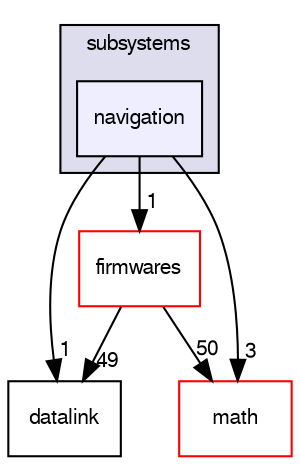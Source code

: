 digraph "sw/airborne/subsystems/navigation" {
  compound=true
  node [ fontsize="10", fontname="FreeSans"];
  edge [ labelfontsize="10", labelfontname="FreeSans"];
  subgraph clusterdir_12d6ec7aac5a4a9b8cee17e35022d7c7 {
    graph [ bgcolor="#ddddee", pencolor="black", label="subsystems" fontname="FreeSans", fontsize="10", URL="dir_12d6ec7aac5a4a9b8cee17e35022d7c7.html"]
  dir_8a28edc49a666abb23d4888eaf71220c [shape=box, label="navigation", style="filled", fillcolor="#eeeeff", pencolor="black", URL="dir_8a28edc49a666abb23d4888eaf71220c.html"];
  }
  dir_6567a5a7be991f15b7628b3b0eb084bd [shape=box label="datalink" URL="dir_6567a5a7be991f15b7628b3b0eb084bd.html"];
  dir_e7d2494544042a787a6ee70a779a5e07 [shape=box label="firmwares" fillcolor="white" style="filled" color="red" URL="dir_e7d2494544042a787a6ee70a779a5e07.html"];
  dir_29343b6f5fcd4b75a5dfbb985ff56864 [shape=box label="math" fillcolor="white" style="filled" color="red" URL="dir_29343b6f5fcd4b75a5dfbb985ff56864.html"];
  dir_8a28edc49a666abb23d4888eaf71220c->dir_6567a5a7be991f15b7628b3b0eb084bd [headlabel="1", labeldistance=1.5 headhref="dir_000150_000052.html"];
  dir_8a28edc49a666abb23d4888eaf71220c->dir_e7d2494544042a787a6ee70a779a5e07 [headlabel="1", labeldistance=1.5 headhref="dir_000150_000105.html"];
  dir_8a28edc49a666abb23d4888eaf71220c->dir_29343b6f5fcd4b75a5dfbb985ff56864 [headlabel="3", labeldistance=1.5 headhref="dir_000150_000118.html"];
  dir_e7d2494544042a787a6ee70a779a5e07->dir_6567a5a7be991f15b7628b3b0eb084bd [headlabel="49", labeldistance=1.5 headhref="dir_000105_000052.html"];
  dir_e7d2494544042a787a6ee70a779a5e07->dir_29343b6f5fcd4b75a5dfbb985ff56864 [headlabel="50", labeldistance=1.5 headhref="dir_000105_000118.html"];
}
